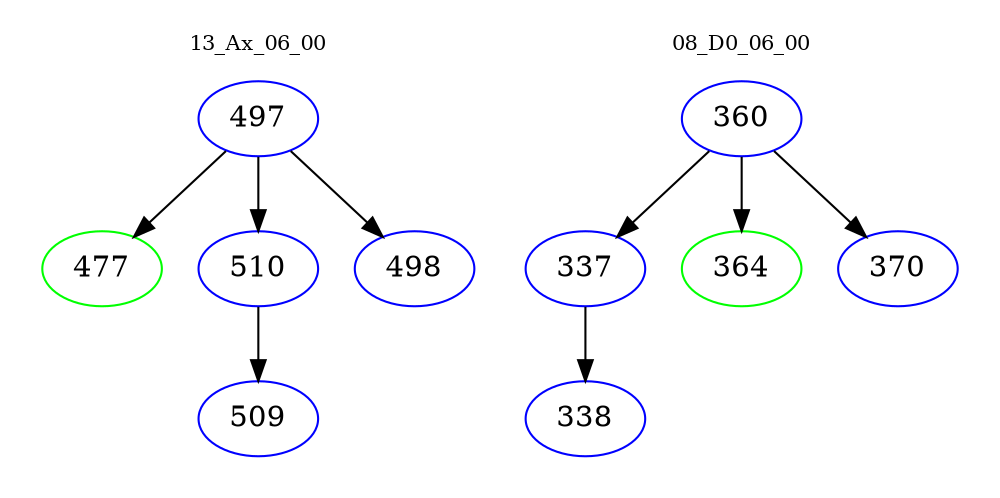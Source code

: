 digraph{
subgraph cluster_0 {
color = white
label = "13_Ax_06_00";
fontsize=10;
T0_497 [label="497", color="blue"]
T0_497 -> T0_477 [color="black"]
T0_477 [label="477", color="green"]
T0_497 -> T0_510 [color="black"]
T0_510 [label="510", color="blue"]
T0_510 -> T0_509 [color="black"]
T0_509 [label="509", color="blue"]
T0_497 -> T0_498 [color="black"]
T0_498 [label="498", color="blue"]
}
subgraph cluster_1 {
color = white
label = "08_D0_06_00";
fontsize=10;
T1_360 [label="360", color="blue"]
T1_360 -> T1_337 [color="black"]
T1_337 [label="337", color="blue"]
T1_337 -> T1_338 [color="black"]
T1_338 [label="338", color="blue"]
T1_360 -> T1_364 [color="black"]
T1_364 [label="364", color="green"]
T1_360 -> T1_370 [color="black"]
T1_370 [label="370", color="blue"]
}
}
